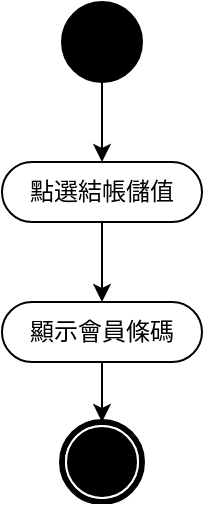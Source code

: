 <mxfile version="12.9.13" type="device"><diagram id="ObBLsY_5_AG5LOFu2IhP" name="第1頁"><mxGraphModel dx="1086" dy="806" grid="1" gridSize="10" guides="1" tooltips="1" connect="1" arrows="1" fold="1" page="1" pageScale="1" pageWidth="827" pageHeight="1169" math="0" shadow="0"><root><mxCell id="0"/><mxCell id="1" parent="0"/><mxCell id="a7rnT9VzL4Dm2696wGV1-2" style="edgeStyle=orthogonalEdgeStyle;rounded=0;orthogonalLoop=1;jettySize=auto;html=1;entryX=0.5;entryY=0;entryDx=0;entryDy=0;" edge="1" parent="1" source="a7rnT9VzL4Dm2696wGV1-3" target="a7rnT9VzL4Dm2696wGV1-4"><mxGeometry relative="1" as="geometry"/></mxCell><mxCell id="a7rnT9VzL4Dm2696wGV1-3" value="" style="ellipse;whiteSpace=wrap;html=1;rounded=0;shadow=0;comic=0;labelBackgroundColor=none;strokeWidth=1;fillColor=#000000;fontFamily=Verdana;fontSize=12;align=center;" vertex="1" parent="1"><mxGeometry x="380" y="30" width="40" height="40" as="geometry"/></mxCell><mxCell id="a7rnT9VzL4Dm2696wGV1-4" value="點選結帳儲值" style="rounded=1;whiteSpace=wrap;html=1;shadow=0;comic=0;labelBackgroundColor=none;strokeWidth=1;fontFamily=Verdana;fontSize=12;align=center;arcSize=50;" vertex="1" parent="1"><mxGeometry x="350" y="110" width="100" height="30" as="geometry"/></mxCell><mxCell id="a7rnT9VzL4Dm2696wGV1-5" style="edgeStyle=orthogonalEdgeStyle;rounded=0;orthogonalLoop=1;jettySize=auto;html=1;entryX=0.5;entryY=0;entryDx=0;entryDy=0;exitX=0.5;exitY=1;exitDx=0;exitDy=0;" edge="1" parent="1" source="a7rnT9VzL4Dm2696wGV1-4" target="a7rnT9VzL4Dm2696wGV1-8"><mxGeometry relative="1" as="geometry"><mxPoint x="327" y="165" as="sourcePoint"/><mxPoint x="400" y="170" as="targetPoint"/></mxGeometry></mxCell><mxCell id="a7rnT9VzL4Dm2696wGV1-6" value="" style="shape=mxgraph.bpmn.shape;html=1;verticalLabelPosition=bottom;labelBackgroundColor=#ffffff;verticalAlign=top;perimeter=ellipsePerimeter;outline=end;symbol=terminate;rounded=0;shadow=0;comic=0;strokeWidth=1;fontFamily=Verdana;fontSize=12;align=center;" vertex="1" parent="1"><mxGeometry x="380" y="240" width="40" height="40" as="geometry"/></mxCell><mxCell id="a7rnT9VzL4Dm2696wGV1-7" style="edgeStyle=orthogonalEdgeStyle;rounded=0;orthogonalLoop=1;jettySize=auto;html=1;entryX=0.5;entryY=0;entryDx=0;entryDy=0;" edge="1" parent="1" source="a7rnT9VzL4Dm2696wGV1-8" target="a7rnT9VzL4Dm2696wGV1-6"><mxGeometry relative="1" as="geometry"><mxPoint x="400" y="250" as="targetPoint"/></mxGeometry></mxCell><mxCell id="a7rnT9VzL4Dm2696wGV1-8" value="顯示會員條碼" style="rounded=1;whiteSpace=wrap;html=1;shadow=0;comic=0;labelBackgroundColor=none;strokeWidth=1;fontFamily=Verdana;fontSize=12;align=center;arcSize=50;" vertex="1" parent="1"><mxGeometry x="350" y="180" width="100" height="30" as="geometry"/></mxCell></root></mxGraphModel></diagram></mxfile>